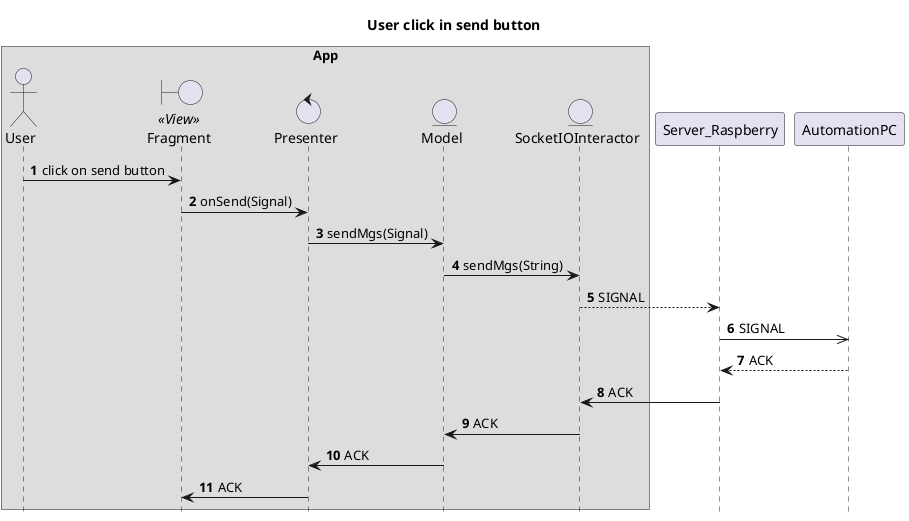 @startuml
autonumber
hide footbox
title User click in send button
box "App"
actor User as u
boundary Fragment as V <<View>>
control Presenter as P
entity Model as M
entity SocketIOInteractor as I
u -> V: click on send button
V -> P: onSend(Signal)
P -> M: sendMgs(Signal)
M -> I: sendMgs(String)
end box
I --> Server_Raspberry: SIGNAL
Server_Raspberry ->> AutomationPC: SIGNAL
Server_Raspberry <-- AutomationPC: ACK
I <- Server_Raspberry: ACK
M <- I: ACK
P <- M: ACK
V <- P: ACK
@enduml